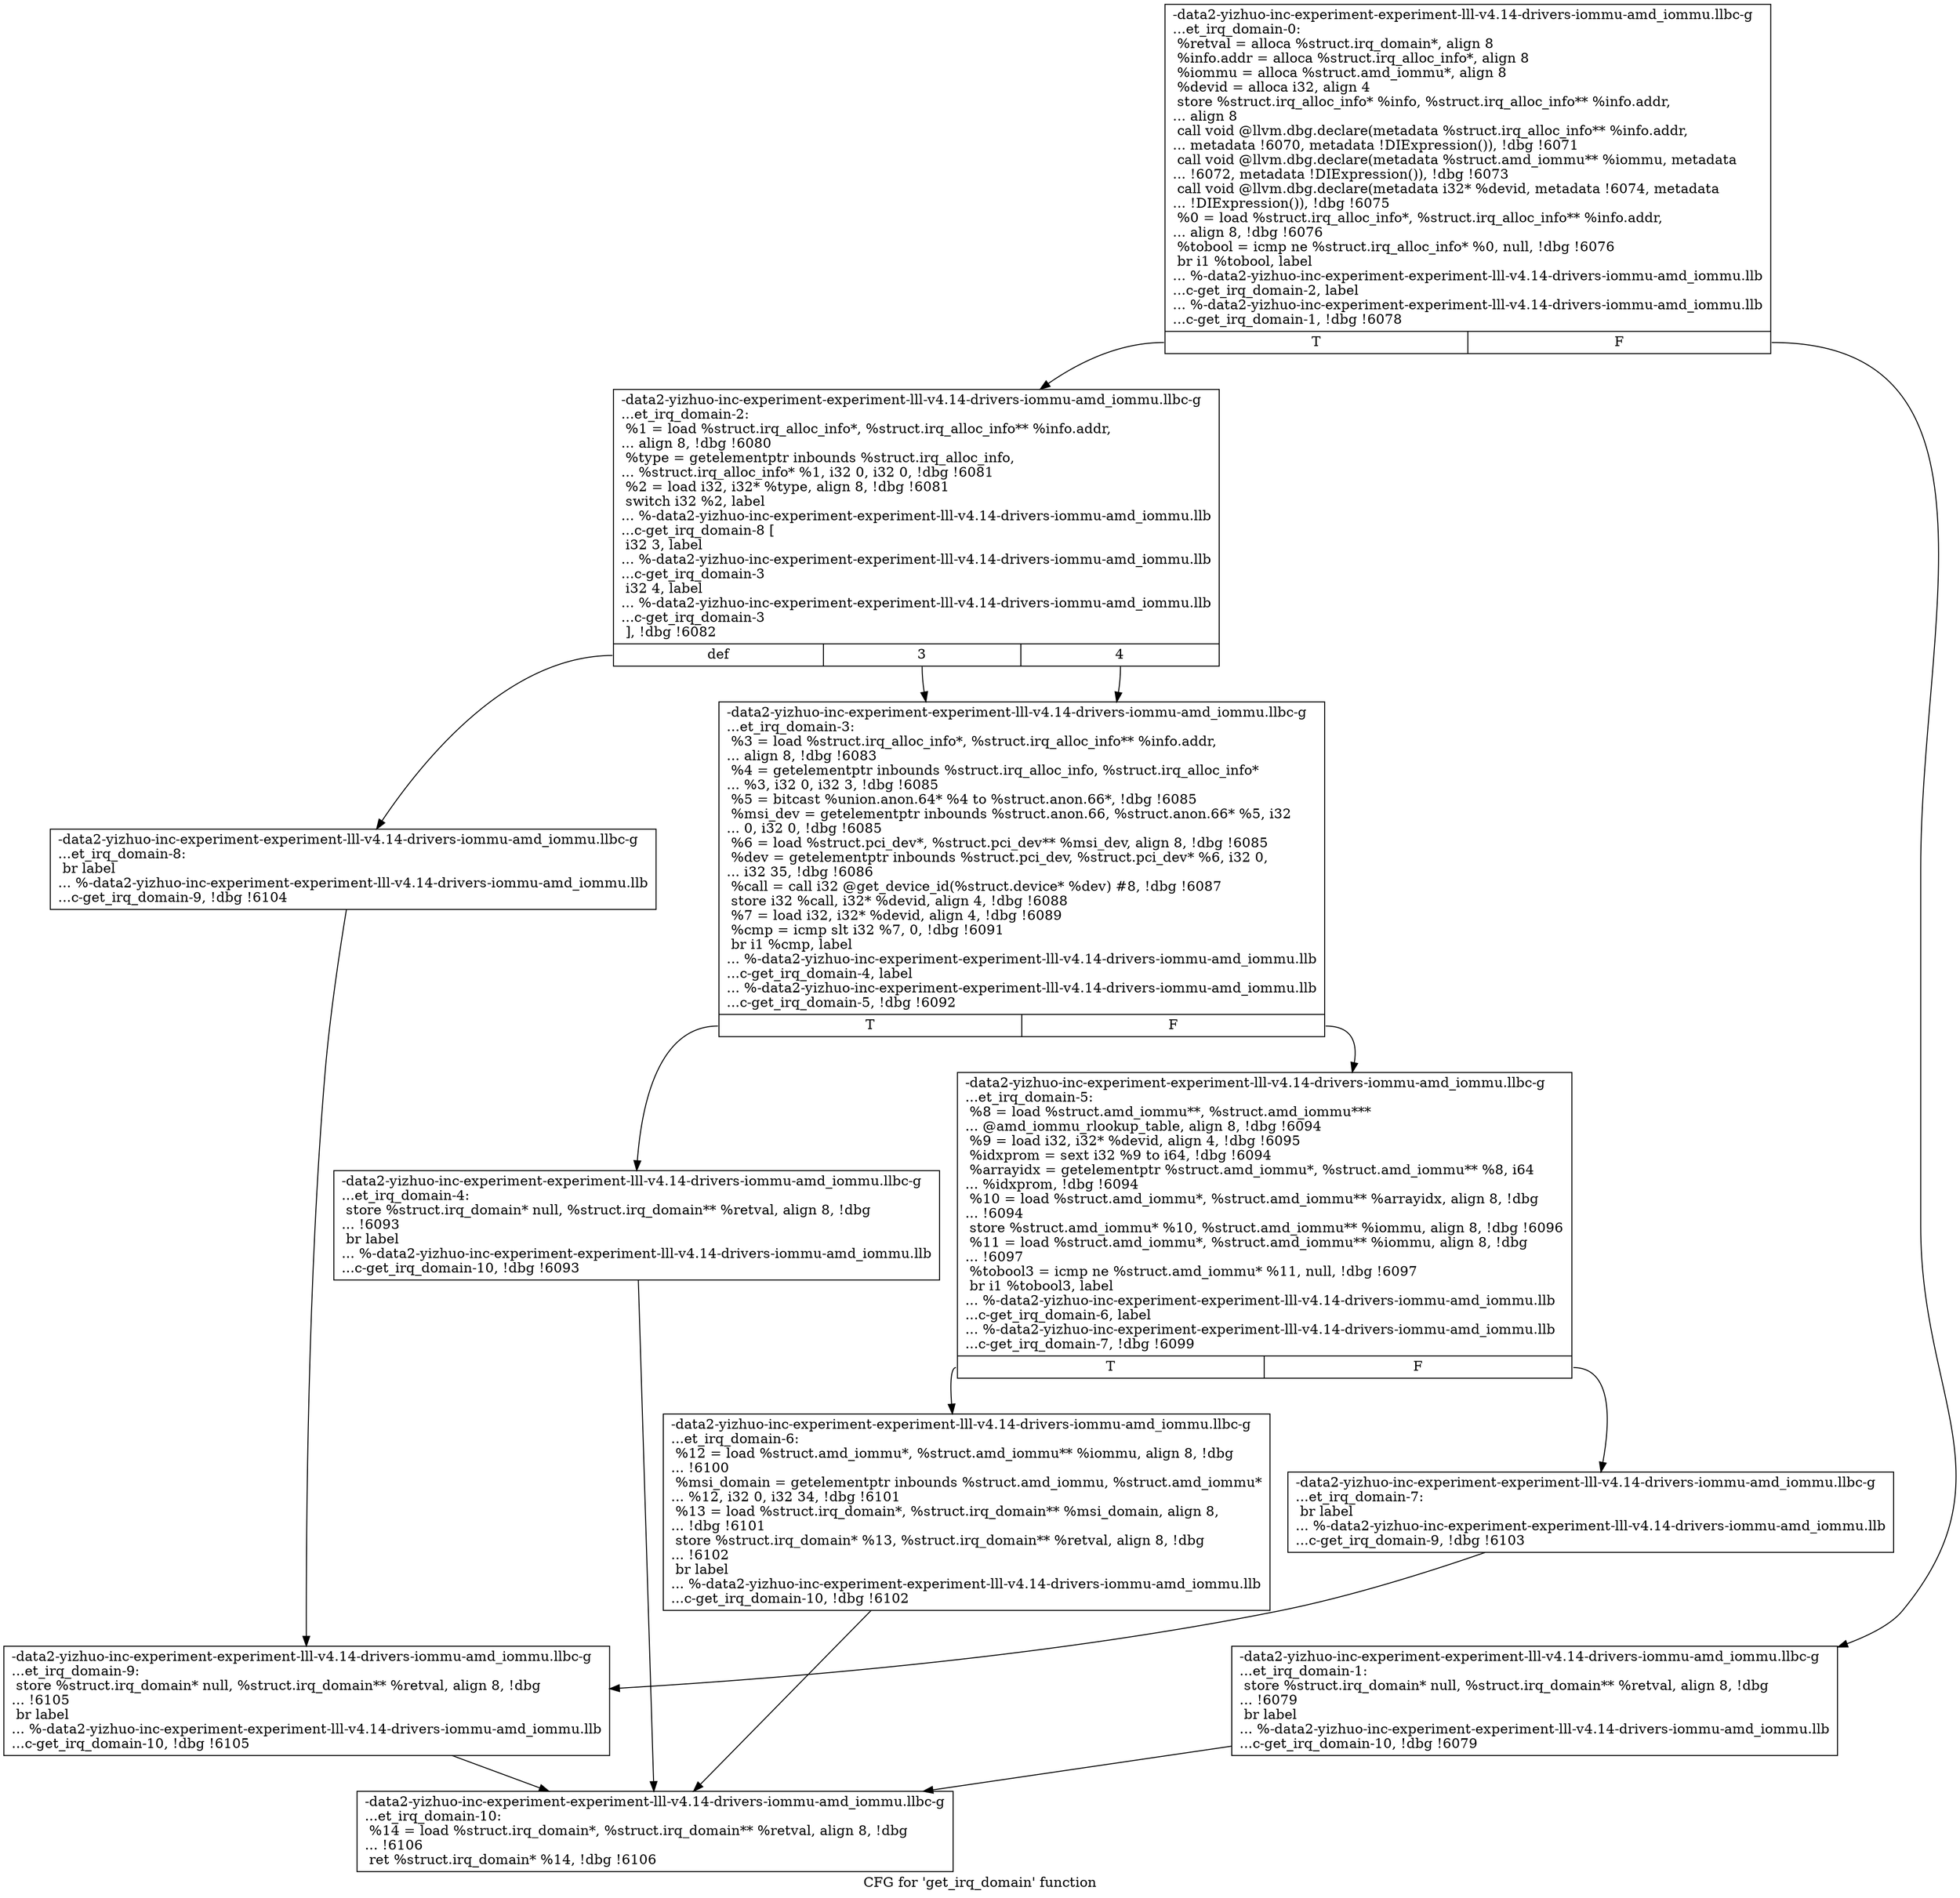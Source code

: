 digraph "CFG for 'get_irq_domain' function" {
	label="CFG for 'get_irq_domain' function";

	Node0x561b94686f40 [shape=record,label="{-data2-yizhuo-inc-experiment-experiment-lll-v4.14-drivers-iommu-amd_iommu.llbc-g\l...et_irq_domain-0:\l  %retval = alloca %struct.irq_domain*, align 8\l  %info.addr = alloca %struct.irq_alloc_info*, align 8\l  %iommu = alloca %struct.amd_iommu*, align 8\l  %devid = alloca i32, align 4\l  store %struct.irq_alloc_info* %info, %struct.irq_alloc_info** %info.addr,\l... align 8\l  call void @llvm.dbg.declare(metadata %struct.irq_alloc_info** %info.addr,\l... metadata !6070, metadata !DIExpression()), !dbg !6071\l  call void @llvm.dbg.declare(metadata %struct.amd_iommu** %iommu, metadata\l... !6072, metadata !DIExpression()), !dbg !6073\l  call void @llvm.dbg.declare(metadata i32* %devid, metadata !6074, metadata\l... !DIExpression()), !dbg !6075\l  %0 = load %struct.irq_alloc_info*, %struct.irq_alloc_info** %info.addr,\l... align 8, !dbg !6076\l  %tobool = icmp ne %struct.irq_alloc_info* %0, null, !dbg !6076\l  br i1 %tobool, label\l... %-data2-yizhuo-inc-experiment-experiment-lll-v4.14-drivers-iommu-amd_iommu.llb\l...c-get_irq_domain-2, label\l... %-data2-yizhuo-inc-experiment-experiment-lll-v4.14-drivers-iommu-amd_iommu.llb\l...c-get_irq_domain-1, !dbg !6078\l|{<s0>T|<s1>F}}"];
	Node0x561b94686f40:s0 -> Node0x561b946f7920;
	Node0x561b94686f40:s1 -> Node0x561b94688b00;
	Node0x561b94688b00 [shape=record,label="{-data2-yizhuo-inc-experiment-experiment-lll-v4.14-drivers-iommu-amd_iommu.llbc-g\l...et_irq_domain-1: \l  store %struct.irq_domain* null, %struct.irq_domain** %retval, align 8, !dbg\l... !6079\l  br label\l... %-data2-yizhuo-inc-experiment-experiment-lll-v4.14-drivers-iommu-amd_iommu.llb\l...c-get_irq_domain-10, !dbg !6079\l}"];
	Node0x561b94688b00 -> Node0x561b946f7ba0;
	Node0x561b946f7920 [shape=record,label="{-data2-yizhuo-inc-experiment-experiment-lll-v4.14-drivers-iommu-amd_iommu.llbc-g\l...et_irq_domain-2: \l  %1 = load %struct.irq_alloc_info*, %struct.irq_alloc_info** %info.addr,\l... align 8, !dbg !6080\l  %type = getelementptr inbounds %struct.irq_alloc_info,\l... %struct.irq_alloc_info* %1, i32 0, i32 0, !dbg !6081\l  %2 = load i32, i32* %type, align 8, !dbg !6081\l  switch i32 %2, label\l... %-data2-yizhuo-inc-experiment-experiment-lll-v4.14-drivers-iommu-amd_iommu.llb\l...c-get_irq_domain-8 [\l    i32 3, label\l... %-data2-yizhuo-inc-experiment-experiment-lll-v4.14-drivers-iommu-amd_iommu.llb\l...c-get_irq_domain-3\l    i32 4, label\l... %-data2-yizhuo-inc-experiment-experiment-lll-v4.14-drivers-iommu-amd_iommu.llb\l...c-get_irq_domain-3\l  ], !dbg !6082\l|{<s0>def|<s1>3|<s2>4}}"];
	Node0x561b946f7920:s0 -> Node0x561b946f7b00;
	Node0x561b946f7920:s1 -> Node0x561b946f7970;
	Node0x561b946f7920:s2 -> Node0x561b946f7970;
	Node0x561b946f7970 [shape=record,label="{-data2-yizhuo-inc-experiment-experiment-lll-v4.14-drivers-iommu-amd_iommu.llbc-g\l...et_irq_domain-3: \l  %3 = load %struct.irq_alloc_info*, %struct.irq_alloc_info** %info.addr,\l... align 8, !dbg !6083\l  %4 = getelementptr inbounds %struct.irq_alloc_info, %struct.irq_alloc_info*\l... %3, i32 0, i32 3, !dbg !6085\l  %5 = bitcast %union.anon.64* %4 to %struct.anon.66*, !dbg !6085\l  %msi_dev = getelementptr inbounds %struct.anon.66, %struct.anon.66* %5, i32\l... 0, i32 0, !dbg !6085\l  %6 = load %struct.pci_dev*, %struct.pci_dev** %msi_dev, align 8, !dbg !6085\l  %dev = getelementptr inbounds %struct.pci_dev, %struct.pci_dev* %6, i32 0,\l... i32 35, !dbg !6086\l  %call = call i32 @get_device_id(%struct.device* %dev) #8, !dbg !6087\l  store i32 %call, i32* %devid, align 4, !dbg !6088\l  %7 = load i32, i32* %devid, align 4, !dbg !6089\l  %cmp = icmp slt i32 %7, 0, !dbg !6091\l  br i1 %cmp, label\l... %-data2-yizhuo-inc-experiment-experiment-lll-v4.14-drivers-iommu-amd_iommu.llb\l...c-get_irq_domain-4, label\l... %-data2-yizhuo-inc-experiment-experiment-lll-v4.14-drivers-iommu-amd_iommu.llb\l...c-get_irq_domain-5, !dbg !6092\l|{<s0>T|<s1>F}}"];
	Node0x561b946f7970:s0 -> Node0x561b946f79c0;
	Node0x561b946f7970:s1 -> Node0x561b946f7a10;
	Node0x561b946f79c0 [shape=record,label="{-data2-yizhuo-inc-experiment-experiment-lll-v4.14-drivers-iommu-amd_iommu.llbc-g\l...et_irq_domain-4: \l  store %struct.irq_domain* null, %struct.irq_domain** %retval, align 8, !dbg\l... !6093\l  br label\l... %-data2-yizhuo-inc-experiment-experiment-lll-v4.14-drivers-iommu-amd_iommu.llb\l...c-get_irq_domain-10, !dbg !6093\l}"];
	Node0x561b946f79c0 -> Node0x561b946f7ba0;
	Node0x561b946f7a10 [shape=record,label="{-data2-yizhuo-inc-experiment-experiment-lll-v4.14-drivers-iommu-amd_iommu.llbc-g\l...et_irq_domain-5: \l  %8 = load %struct.amd_iommu**, %struct.amd_iommu***\l... @amd_iommu_rlookup_table, align 8, !dbg !6094\l  %9 = load i32, i32* %devid, align 4, !dbg !6095\l  %idxprom = sext i32 %9 to i64, !dbg !6094\l  %arrayidx = getelementptr %struct.amd_iommu*, %struct.amd_iommu** %8, i64\l... %idxprom, !dbg !6094\l  %10 = load %struct.amd_iommu*, %struct.amd_iommu** %arrayidx, align 8, !dbg\l... !6094\l  store %struct.amd_iommu* %10, %struct.amd_iommu** %iommu, align 8, !dbg !6096\l  %11 = load %struct.amd_iommu*, %struct.amd_iommu** %iommu, align 8, !dbg\l... !6097\l  %tobool3 = icmp ne %struct.amd_iommu* %11, null, !dbg !6097\l  br i1 %tobool3, label\l... %-data2-yizhuo-inc-experiment-experiment-lll-v4.14-drivers-iommu-amd_iommu.llb\l...c-get_irq_domain-6, label\l... %-data2-yizhuo-inc-experiment-experiment-lll-v4.14-drivers-iommu-amd_iommu.llb\l...c-get_irq_domain-7, !dbg !6099\l|{<s0>T|<s1>F}}"];
	Node0x561b946f7a10:s0 -> Node0x561b946f7a60;
	Node0x561b946f7a10:s1 -> Node0x561b946f7ab0;
	Node0x561b946f7a60 [shape=record,label="{-data2-yizhuo-inc-experiment-experiment-lll-v4.14-drivers-iommu-amd_iommu.llbc-g\l...et_irq_domain-6: \l  %12 = load %struct.amd_iommu*, %struct.amd_iommu** %iommu, align 8, !dbg\l... !6100\l  %msi_domain = getelementptr inbounds %struct.amd_iommu, %struct.amd_iommu*\l... %12, i32 0, i32 34, !dbg !6101\l  %13 = load %struct.irq_domain*, %struct.irq_domain** %msi_domain, align 8,\l... !dbg !6101\l  store %struct.irq_domain* %13, %struct.irq_domain** %retval, align 8, !dbg\l... !6102\l  br label\l... %-data2-yizhuo-inc-experiment-experiment-lll-v4.14-drivers-iommu-amd_iommu.llb\l...c-get_irq_domain-10, !dbg !6102\l}"];
	Node0x561b946f7a60 -> Node0x561b946f7ba0;
	Node0x561b946f7ab0 [shape=record,label="{-data2-yizhuo-inc-experiment-experiment-lll-v4.14-drivers-iommu-amd_iommu.llbc-g\l...et_irq_domain-7: \l  br label\l... %-data2-yizhuo-inc-experiment-experiment-lll-v4.14-drivers-iommu-amd_iommu.llb\l...c-get_irq_domain-9, !dbg !6103\l}"];
	Node0x561b946f7ab0 -> Node0x561b946f7b50;
	Node0x561b946f7b00 [shape=record,label="{-data2-yizhuo-inc-experiment-experiment-lll-v4.14-drivers-iommu-amd_iommu.llbc-g\l...et_irq_domain-8: \l  br label\l... %-data2-yizhuo-inc-experiment-experiment-lll-v4.14-drivers-iommu-amd_iommu.llb\l...c-get_irq_domain-9, !dbg !6104\l}"];
	Node0x561b946f7b00 -> Node0x561b946f7b50;
	Node0x561b946f7b50 [shape=record,label="{-data2-yizhuo-inc-experiment-experiment-lll-v4.14-drivers-iommu-amd_iommu.llbc-g\l...et_irq_domain-9: \l  store %struct.irq_domain* null, %struct.irq_domain** %retval, align 8, !dbg\l... !6105\l  br label\l... %-data2-yizhuo-inc-experiment-experiment-lll-v4.14-drivers-iommu-amd_iommu.llb\l...c-get_irq_domain-10, !dbg !6105\l}"];
	Node0x561b946f7b50 -> Node0x561b946f7ba0;
	Node0x561b946f7ba0 [shape=record,label="{-data2-yizhuo-inc-experiment-experiment-lll-v4.14-drivers-iommu-amd_iommu.llbc-g\l...et_irq_domain-10: \l  %14 = load %struct.irq_domain*, %struct.irq_domain** %retval, align 8, !dbg\l... !6106\l  ret %struct.irq_domain* %14, !dbg !6106\l}"];
}
